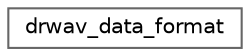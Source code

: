 digraph "Graphical Class Hierarchy"
{
 // LATEX_PDF_SIZE
  bgcolor="transparent";
  edge [fontname=Helvetica,fontsize=10,labelfontname=Helvetica,labelfontsize=10];
  node [fontname=Helvetica,fontsize=10,shape=box,height=0.2,width=0.4];
  rankdir="LR";
  Node0 [id="Node000000",label="drwav_data_format",height=0.2,width=0.4,color="grey40", fillcolor="white", style="filled",URL="$structdrwav__data__format.html",tooltip=" "];
}
